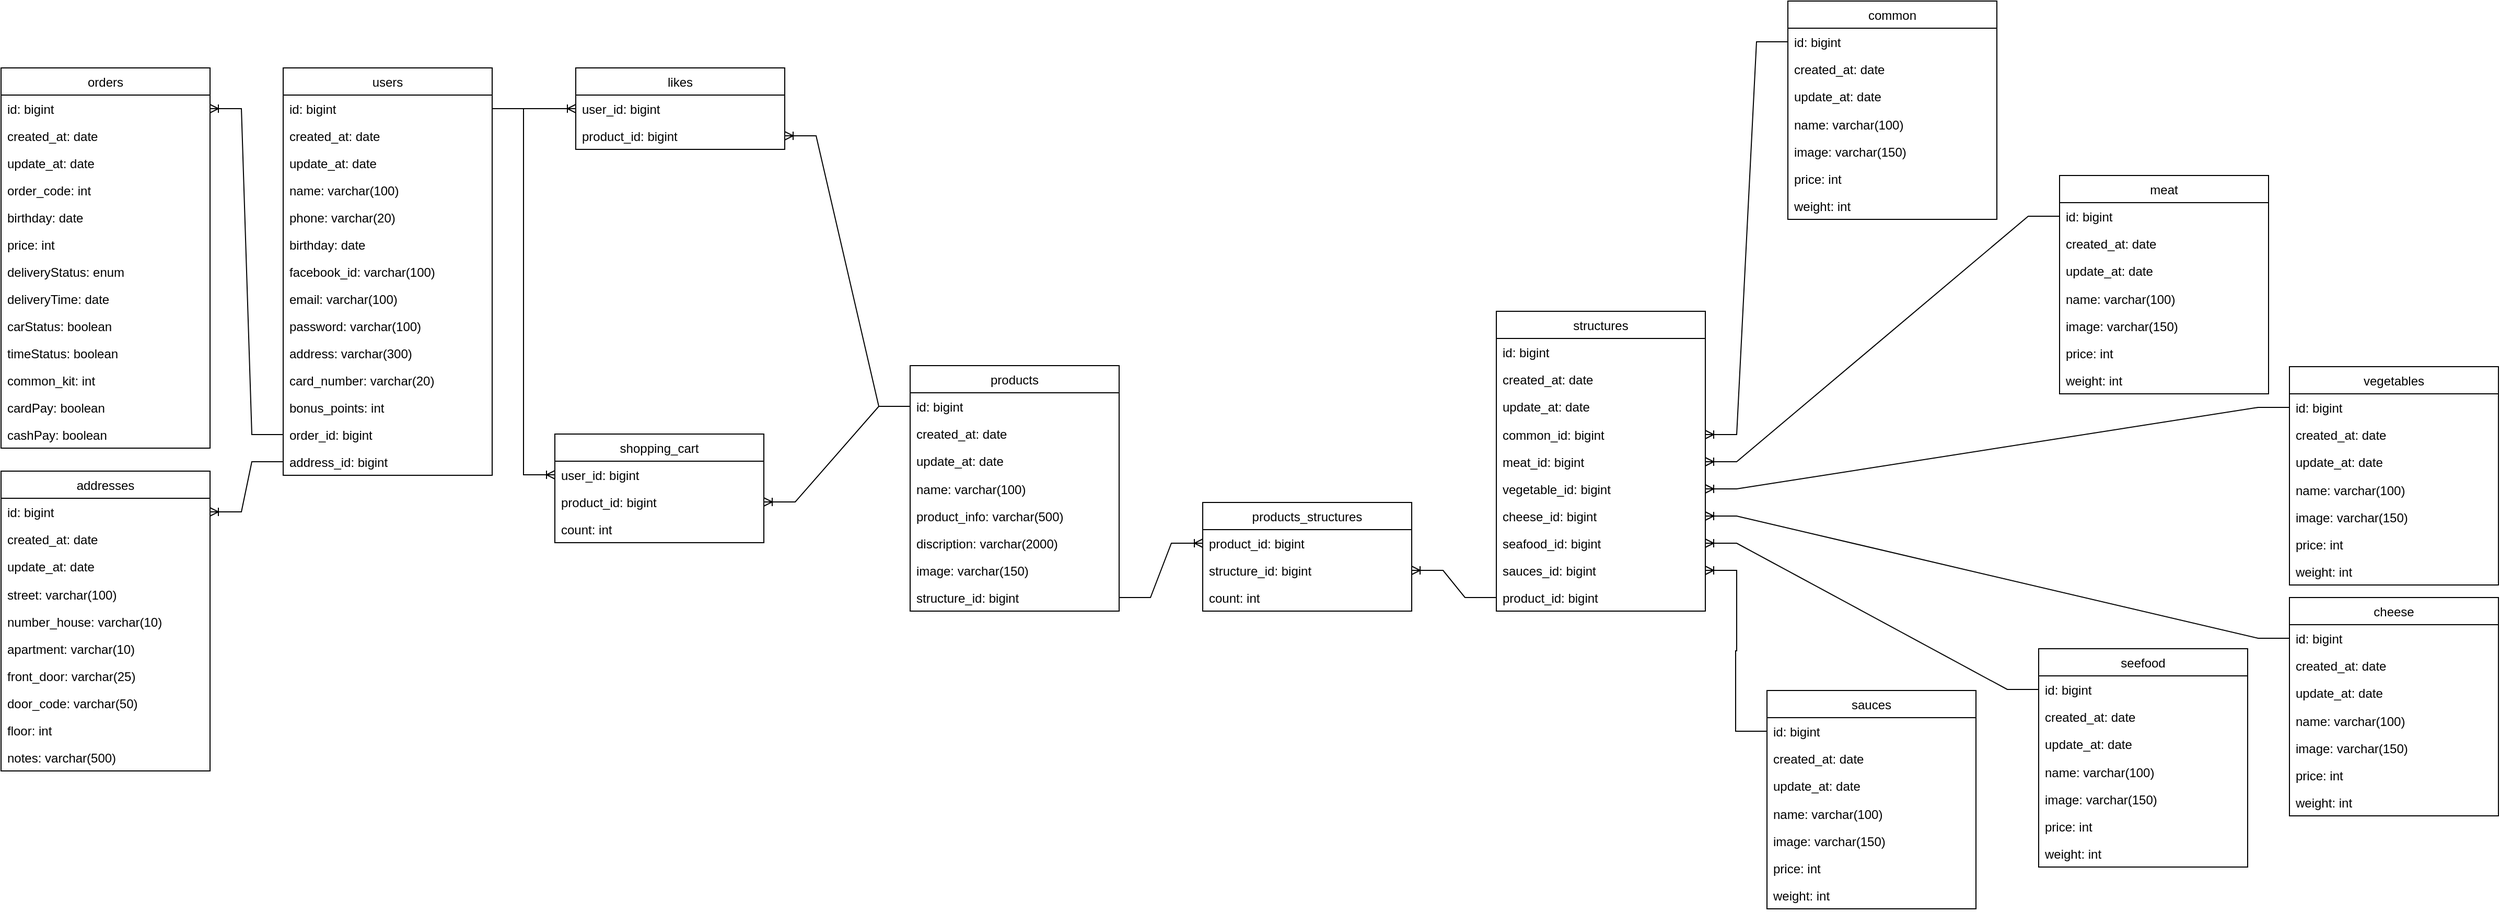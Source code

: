 <mxfile version="21.1.1" type="github">
  <diagram name="Страница 1" id="uBOSSpwB63D3d6_g8Ejs">
    <mxGraphModel dx="2876" dy="2258" grid="1" gridSize="10" guides="1" tooltips="1" connect="1" arrows="1" fold="1" page="1" pageScale="1" pageWidth="827" pageHeight="1169" math="0" shadow="0">
      <root>
        <mxCell id="0" />
        <mxCell id="1" parent="0" />
        <mxCell id="bHJu5GRSBFpT4Akue6Z2-1" value="users" style="swimlane;fontStyle=0;childLayout=stackLayout;horizontal=1;startSize=26;fillColor=none;horizontalStack=0;resizeParent=1;resizeParentMax=0;resizeLast=0;collapsible=1;marginBottom=0;" vertex="1" parent="1">
          <mxGeometry x="-490" y="-1026" width="200" height="390" as="geometry" />
        </mxCell>
        <mxCell id="bHJu5GRSBFpT4Akue6Z2-2" value="id: bigint" style="text;strokeColor=none;fillColor=none;align=left;verticalAlign=top;spacingLeft=4;spacingRight=4;overflow=hidden;rotatable=0;points=[[0,0.5],[1,0.5]];portConstraint=eastwest;" vertex="1" parent="bHJu5GRSBFpT4Akue6Z2-1">
          <mxGeometry y="26" width="200" height="26" as="geometry" />
        </mxCell>
        <mxCell id="bHJu5GRSBFpT4Akue6Z2-3" value="created_at: date" style="text;strokeColor=none;fillColor=none;align=left;verticalAlign=top;spacingLeft=4;spacingRight=4;overflow=hidden;rotatable=0;points=[[0,0.5],[1,0.5]];portConstraint=eastwest;" vertex="1" parent="bHJu5GRSBFpT4Akue6Z2-1">
          <mxGeometry y="52" width="200" height="26" as="geometry" />
        </mxCell>
        <mxCell id="bHJu5GRSBFpT4Akue6Z2-4" value="update_at: date" style="text;strokeColor=none;fillColor=none;align=left;verticalAlign=top;spacingLeft=4;spacingRight=4;overflow=hidden;rotatable=0;points=[[0,0.5],[1,0.5]];portConstraint=eastwest;" vertex="1" parent="bHJu5GRSBFpT4Akue6Z2-1">
          <mxGeometry y="78" width="200" height="26" as="geometry" />
        </mxCell>
        <mxCell id="bHJu5GRSBFpT4Akue6Z2-5" value="name: varchar(100)" style="text;strokeColor=none;fillColor=none;align=left;verticalAlign=top;spacingLeft=4;spacingRight=4;overflow=hidden;rotatable=0;points=[[0,0.5],[1,0.5]];portConstraint=eastwest;" vertex="1" parent="bHJu5GRSBFpT4Akue6Z2-1">
          <mxGeometry y="104" width="200" height="26" as="geometry" />
        </mxCell>
        <mxCell id="bHJu5GRSBFpT4Akue6Z2-14" value="phone: varchar(20)" style="text;strokeColor=none;fillColor=none;align=left;verticalAlign=top;spacingLeft=4;spacingRight=4;overflow=hidden;rotatable=0;points=[[0,0.5],[1,0.5]];portConstraint=eastwest;" vertex="1" parent="bHJu5GRSBFpT4Akue6Z2-1">
          <mxGeometry y="130" width="200" height="26" as="geometry" />
        </mxCell>
        <mxCell id="bHJu5GRSBFpT4Akue6Z2-15" value="birthday: date" style="text;strokeColor=none;fillColor=none;align=left;verticalAlign=top;spacingLeft=4;spacingRight=4;overflow=hidden;rotatable=0;points=[[0,0.5],[1,0.5]];portConstraint=eastwest;" vertex="1" parent="bHJu5GRSBFpT4Akue6Z2-1">
          <mxGeometry y="156" width="200" height="26" as="geometry" />
        </mxCell>
        <mxCell id="bHJu5GRSBFpT4Akue6Z2-7" value="facebook_id: varchar(100)" style="text;strokeColor=none;fillColor=none;align=left;verticalAlign=top;spacingLeft=4;spacingRight=4;overflow=hidden;rotatable=0;points=[[0,0.5],[1,0.5]];portConstraint=eastwest;" vertex="1" parent="bHJu5GRSBFpT4Akue6Z2-1">
          <mxGeometry y="182" width="200" height="26" as="geometry" />
        </mxCell>
        <mxCell id="bHJu5GRSBFpT4Akue6Z2-8" value="email: varchar(100)" style="text;strokeColor=none;fillColor=none;align=left;verticalAlign=top;spacingLeft=4;spacingRight=4;overflow=hidden;rotatable=0;points=[[0,0.5],[1,0.5]];portConstraint=eastwest;" vertex="1" parent="bHJu5GRSBFpT4Akue6Z2-1">
          <mxGeometry y="208" width="200" height="26" as="geometry" />
        </mxCell>
        <mxCell id="bHJu5GRSBFpT4Akue6Z2-10" value="password: varchar(100)" style="text;strokeColor=none;fillColor=none;align=left;verticalAlign=top;spacingLeft=4;spacingRight=4;overflow=hidden;rotatable=0;points=[[0,0.5],[1,0.5]];portConstraint=eastwest;" vertex="1" parent="bHJu5GRSBFpT4Akue6Z2-1">
          <mxGeometry y="234" width="200" height="26" as="geometry" />
        </mxCell>
        <mxCell id="bHJu5GRSBFpT4Akue6Z2-9" value="address: varchar(300)" style="text;strokeColor=none;fillColor=none;align=left;verticalAlign=top;spacingLeft=4;spacingRight=4;overflow=hidden;rotatable=0;points=[[0,0.5],[1,0.5]];portConstraint=eastwest;" vertex="1" parent="bHJu5GRSBFpT4Akue6Z2-1">
          <mxGeometry y="260" width="200" height="26" as="geometry" />
        </mxCell>
        <mxCell id="bHJu5GRSBFpT4Akue6Z2-11" value="card_number: varchar(20)" style="text;strokeColor=none;fillColor=none;align=left;verticalAlign=top;spacingLeft=4;spacingRight=4;overflow=hidden;rotatable=0;points=[[0,0.5],[1,0.5]];portConstraint=eastwest;" vertex="1" parent="bHJu5GRSBFpT4Akue6Z2-1">
          <mxGeometry y="286" width="200" height="26" as="geometry" />
        </mxCell>
        <mxCell id="bHJu5GRSBFpT4Akue6Z2-208" value="bonus_points: int" style="text;strokeColor=none;fillColor=none;align=left;verticalAlign=top;spacingLeft=4;spacingRight=4;overflow=hidden;rotatable=0;points=[[0,0.5],[1,0.5]];portConstraint=eastwest;" vertex="1" parent="bHJu5GRSBFpT4Akue6Z2-1">
          <mxGeometry y="312" width="200" height="26" as="geometry" />
        </mxCell>
        <mxCell id="bHJu5GRSBFpT4Akue6Z2-207" value="order_id: bigint" style="text;strokeColor=none;fillColor=none;align=left;verticalAlign=top;spacingLeft=4;spacingRight=4;overflow=hidden;rotatable=0;points=[[0,0.5],[1,0.5]];portConstraint=eastwest;" vertex="1" parent="bHJu5GRSBFpT4Akue6Z2-1">
          <mxGeometry y="338" width="200" height="26" as="geometry" />
        </mxCell>
        <mxCell id="bHJu5GRSBFpT4Akue6Z2-206" value="address_id: bigint" style="text;strokeColor=none;fillColor=none;align=left;verticalAlign=top;spacingLeft=4;spacingRight=4;overflow=hidden;rotatable=0;points=[[0,0.5],[1,0.5]];portConstraint=eastwest;" vertex="1" parent="bHJu5GRSBFpT4Akue6Z2-1">
          <mxGeometry y="364" width="200" height="26" as="geometry" />
        </mxCell>
        <mxCell id="bHJu5GRSBFpT4Akue6Z2-23" value="addresses" style="swimlane;fontStyle=0;childLayout=stackLayout;horizontal=1;startSize=26;fillColor=none;horizontalStack=0;resizeParent=1;resizeParentMax=0;resizeLast=0;collapsible=1;marginBottom=0;" vertex="1" parent="1">
          <mxGeometry x="-760" y="-640" width="200" height="287" as="geometry" />
        </mxCell>
        <mxCell id="bHJu5GRSBFpT4Akue6Z2-24" value="id: bigint" style="text;strokeColor=none;fillColor=none;align=left;verticalAlign=top;spacingLeft=4;spacingRight=4;overflow=hidden;rotatable=0;points=[[0,0.5],[1,0.5]];portConstraint=eastwest;" vertex="1" parent="bHJu5GRSBFpT4Akue6Z2-23">
          <mxGeometry y="26" width="200" height="26" as="geometry" />
        </mxCell>
        <mxCell id="bHJu5GRSBFpT4Akue6Z2-25" value="created_at: date" style="text;strokeColor=none;fillColor=none;align=left;verticalAlign=top;spacingLeft=4;spacingRight=4;overflow=hidden;rotatable=0;points=[[0,0.5],[1,0.5]];portConstraint=eastwest;" vertex="1" parent="bHJu5GRSBFpT4Akue6Z2-23">
          <mxGeometry y="52" width="200" height="26" as="geometry" />
        </mxCell>
        <mxCell id="bHJu5GRSBFpT4Akue6Z2-26" value="update_at: date" style="text;strokeColor=none;fillColor=none;align=left;verticalAlign=top;spacingLeft=4;spacingRight=4;overflow=hidden;rotatable=0;points=[[0,0.5],[1,0.5]];portConstraint=eastwest;" vertex="1" parent="bHJu5GRSBFpT4Akue6Z2-23">
          <mxGeometry y="78" width="200" height="27" as="geometry" />
        </mxCell>
        <mxCell id="bHJu5GRSBFpT4Akue6Z2-27" value="street: varchar(100)" style="text;strokeColor=none;fillColor=none;align=left;verticalAlign=top;spacingLeft=4;spacingRight=4;overflow=hidden;rotatable=0;points=[[0,0.5],[1,0.5]];portConstraint=eastwest;" vertex="1" parent="bHJu5GRSBFpT4Akue6Z2-23">
          <mxGeometry y="105" width="200" height="26" as="geometry" />
        </mxCell>
        <mxCell id="bHJu5GRSBFpT4Akue6Z2-228" value="number_house: varchar(10)" style="text;strokeColor=none;fillColor=none;align=left;verticalAlign=top;spacingLeft=4;spacingRight=4;overflow=hidden;rotatable=0;points=[[0,0.5],[1,0.5]];portConstraint=eastwest;" vertex="1" parent="bHJu5GRSBFpT4Akue6Z2-23">
          <mxGeometry y="131" width="200" height="26" as="geometry" />
        </mxCell>
        <mxCell id="bHJu5GRSBFpT4Akue6Z2-229" value="apartment: varchar(10)" style="text;strokeColor=none;fillColor=none;align=left;verticalAlign=top;spacingLeft=4;spacingRight=4;overflow=hidden;rotatable=0;points=[[0,0.5],[1,0.5]];portConstraint=eastwest;" vertex="1" parent="bHJu5GRSBFpT4Akue6Z2-23">
          <mxGeometry y="157" width="200" height="26" as="geometry" />
        </mxCell>
        <mxCell id="bHJu5GRSBFpT4Akue6Z2-230" value="front_door: varchar(25)" style="text;strokeColor=none;fillColor=none;align=left;verticalAlign=top;spacingLeft=4;spacingRight=4;overflow=hidden;rotatable=0;points=[[0,0.5],[1,0.5]];portConstraint=eastwest;" vertex="1" parent="bHJu5GRSBFpT4Akue6Z2-23">
          <mxGeometry y="183" width="200" height="26" as="geometry" />
        </mxCell>
        <mxCell id="bHJu5GRSBFpT4Akue6Z2-231" value="door_code: varchar(50)" style="text;strokeColor=none;fillColor=none;align=left;verticalAlign=top;spacingLeft=4;spacingRight=4;overflow=hidden;rotatable=0;points=[[0,0.5],[1,0.5]];portConstraint=eastwest;" vertex="1" parent="bHJu5GRSBFpT4Akue6Z2-23">
          <mxGeometry y="209" width="200" height="26" as="geometry" />
        </mxCell>
        <mxCell id="bHJu5GRSBFpT4Akue6Z2-232" value="floor: int" style="text;strokeColor=none;fillColor=none;align=left;verticalAlign=top;spacingLeft=4;spacingRight=4;overflow=hidden;rotatable=0;points=[[0,0.5],[1,0.5]];portConstraint=eastwest;" vertex="1" parent="bHJu5GRSBFpT4Akue6Z2-23">
          <mxGeometry y="235" width="200" height="26" as="geometry" />
        </mxCell>
        <mxCell id="bHJu5GRSBFpT4Akue6Z2-233" value="notes: varchar(500)" style="text;strokeColor=none;fillColor=none;align=left;verticalAlign=top;spacingLeft=4;spacingRight=4;overflow=hidden;rotatable=0;points=[[0,0.5],[1,0.5]];portConstraint=eastwest;" vertex="1" parent="bHJu5GRSBFpT4Akue6Z2-23">
          <mxGeometry y="261" width="200" height="26" as="geometry" />
        </mxCell>
        <mxCell id="bHJu5GRSBFpT4Akue6Z2-30" value="orders" style="swimlane;fontStyle=0;childLayout=stackLayout;horizontal=1;startSize=26;fillColor=none;horizontalStack=0;resizeParent=1;resizeParentMax=0;resizeLast=0;collapsible=1;marginBottom=0;" vertex="1" parent="1">
          <mxGeometry x="-760" y="-1026" width="200" height="364" as="geometry" />
        </mxCell>
        <mxCell id="bHJu5GRSBFpT4Akue6Z2-31" value="id: bigint" style="text;strokeColor=none;fillColor=none;align=left;verticalAlign=top;spacingLeft=4;spacingRight=4;overflow=hidden;rotatable=0;points=[[0,0.5],[1,0.5]];portConstraint=eastwest;" vertex="1" parent="bHJu5GRSBFpT4Akue6Z2-30">
          <mxGeometry y="26" width="200" height="26" as="geometry" />
        </mxCell>
        <mxCell id="bHJu5GRSBFpT4Akue6Z2-32" value="created_at: date" style="text;strokeColor=none;fillColor=none;align=left;verticalAlign=top;spacingLeft=4;spacingRight=4;overflow=hidden;rotatable=0;points=[[0,0.5],[1,0.5]];portConstraint=eastwest;" vertex="1" parent="bHJu5GRSBFpT4Akue6Z2-30">
          <mxGeometry y="52" width="200" height="26" as="geometry" />
        </mxCell>
        <mxCell id="bHJu5GRSBFpT4Akue6Z2-33" value="update_at: date" style="text;strokeColor=none;fillColor=none;align=left;verticalAlign=top;spacingLeft=4;spacingRight=4;overflow=hidden;rotatable=0;points=[[0,0.5],[1,0.5]];portConstraint=eastwest;" vertex="1" parent="bHJu5GRSBFpT4Akue6Z2-30">
          <mxGeometry y="78" width="200" height="26" as="geometry" />
        </mxCell>
        <mxCell id="bHJu5GRSBFpT4Akue6Z2-210" value="order_code: int" style="text;strokeColor=none;fillColor=none;align=left;verticalAlign=top;spacingLeft=4;spacingRight=4;overflow=hidden;rotatable=0;points=[[0,0.5],[1,0.5]];portConstraint=eastwest;" vertex="1" parent="bHJu5GRSBFpT4Akue6Z2-30">
          <mxGeometry y="104" width="200" height="26" as="geometry" />
        </mxCell>
        <mxCell id="bHJu5GRSBFpT4Akue6Z2-209" value="birthday: date" style="text;strokeColor=none;fillColor=none;align=left;verticalAlign=top;spacingLeft=4;spacingRight=4;overflow=hidden;rotatable=0;points=[[0,0.5],[1,0.5]];portConstraint=eastwest;" vertex="1" parent="bHJu5GRSBFpT4Akue6Z2-30">
          <mxGeometry y="130" width="200" height="26" as="geometry" />
        </mxCell>
        <mxCell id="bHJu5GRSBFpT4Akue6Z2-211" value="price: int" style="text;strokeColor=none;fillColor=none;align=left;verticalAlign=top;spacingLeft=4;spacingRight=4;overflow=hidden;rotatable=0;points=[[0,0.5],[1,0.5]];portConstraint=eastwest;" vertex="1" parent="bHJu5GRSBFpT4Akue6Z2-30">
          <mxGeometry y="156" width="200" height="26" as="geometry" />
        </mxCell>
        <mxCell id="bHJu5GRSBFpT4Akue6Z2-34" value="deliveryStatus: enum" style="text;strokeColor=none;fillColor=none;align=left;verticalAlign=top;spacingLeft=4;spacingRight=4;overflow=hidden;rotatable=0;points=[[0,0.5],[1,0.5]];portConstraint=eastwest;" vertex="1" parent="bHJu5GRSBFpT4Akue6Z2-30">
          <mxGeometry y="182" width="200" height="26" as="geometry" />
        </mxCell>
        <mxCell id="bHJu5GRSBFpT4Akue6Z2-213" value="deliveryTime: date" style="text;strokeColor=none;fillColor=none;align=left;verticalAlign=top;spacingLeft=4;spacingRight=4;overflow=hidden;rotatable=0;points=[[0,0.5],[1,0.5]];portConstraint=eastwest;" vertex="1" parent="bHJu5GRSBFpT4Akue6Z2-30">
          <mxGeometry y="208" width="200" height="26" as="geometry" />
        </mxCell>
        <mxCell id="bHJu5GRSBFpT4Akue6Z2-214" value="carStatus: boolean" style="text;strokeColor=none;fillColor=none;align=left;verticalAlign=top;spacingLeft=4;spacingRight=4;overflow=hidden;rotatable=0;points=[[0,0.5],[1,0.5]];portConstraint=eastwest;" vertex="1" parent="bHJu5GRSBFpT4Akue6Z2-30">
          <mxGeometry y="234" width="200" height="26" as="geometry" />
        </mxCell>
        <mxCell id="bHJu5GRSBFpT4Akue6Z2-215" value="timeStatus: boolean" style="text;strokeColor=none;fillColor=none;align=left;verticalAlign=top;spacingLeft=4;spacingRight=4;overflow=hidden;rotatable=0;points=[[0,0.5],[1,0.5]];portConstraint=eastwest;" vertex="1" parent="bHJu5GRSBFpT4Akue6Z2-30">
          <mxGeometry y="260" width="200" height="26" as="geometry" />
        </mxCell>
        <mxCell id="bHJu5GRSBFpT4Akue6Z2-337" value="common_kit: int" style="text;strokeColor=none;fillColor=none;align=left;verticalAlign=top;spacingLeft=4;spacingRight=4;overflow=hidden;rotatable=0;points=[[0,0.5],[1,0.5]];portConstraint=eastwest;" vertex="1" parent="bHJu5GRSBFpT4Akue6Z2-30">
          <mxGeometry y="286" width="200" height="26" as="geometry" />
        </mxCell>
        <mxCell id="bHJu5GRSBFpT4Akue6Z2-216" value="cardPay: boolean" style="text;strokeColor=none;fillColor=none;align=left;verticalAlign=top;spacingLeft=4;spacingRight=4;overflow=hidden;rotatable=0;points=[[0,0.5],[1,0.5]];portConstraint=eastwest;" vertex="1" parent="bHJu5GRSBFpT4Akue6Z2-30">
          <mxGeometry y="312" width="200" height="26" as="geometry" />
        </mxCell>
        <mxCell id="bHJu5GRSBFpT4Akue6Z2-212" value="cashPay: boolean" style="text;strokeColor=none;fillColor=none;align=left;verticalAlign=top;spacingLeft=4;spacingRight=4;overflow=hidden;rotatable=0;points=[[0,0.5],[1,0.5]];portConstraint=eastwest;" vertex="1" parent="bHJu5GRSBFpT4Akue6Z2-30">
          <mxGeometry y="338" width="200" height="26" as="geometry" />
        </mxCell>
        <mxCell id="bHJu5GRSBFpT4Akue6Z2-193" value="shopping_cart" style="swimlane;fontStyle=0;childLayout=stackLayout;horizontal=1;startSize=26;fillColor=none;horizontalStack=0;resizeParent=1;resizeParentMax=0;resizeLast=0;collapsible=1;marginBottom=0;" vertex="1" parent="1">
          <mxGeometry x="-230" y="-675.5" width="200" height="104" as="geometry" />
        </mxCell>
        <mxCell id="bHJu5GRSBFpT4Akue6Z2-218" value="user_id: bigint" style="text;strokeColor=none;fillColor=none;align=left;verticalAlign=top;spacingLeft=4;spacingRight=4;overflow=hidden;rotatable=0;points=[[0,0.5],[1,0.5]];portConstraint=eastwest;" vertex="1" parent="bHJu5GRSBFpT4Akue6Z2-193">
          <mxGeometry y="26" width="200" height="26" as="geometry" />
        </mxCell>
        <mxCell id="bHJu5GRSBFpT4Akue6Z2-219" value="product_id: bigint" style="text;strokeColor=none;fillColor=none;align=left;verticalAlign=top;spacingLeft=4;spacingRight=4;overflow=hidden;rotatable=0;points=[[0,0.5],[1,0.5]];portConstraint=eastwest;" vertex="1" parent="bHJu5GRSBFpT4Akue6Z2-193">
          <mxGeometry y="52" width="200" height="26" as="geometry" />
        </mxCell>
        <mxCell id="bHJu5GRSBFpT4Akue6Z2-198" value="count: int" style="text;strokeColor=none;fillColor=none;align=left;verticalAlign=top;spacingLeft=4;spacingRight=4;overflow=hidden;rotatable=0;points=[[0,0.5],[1,0.5]];portConstraint=eastwest;" vertex="1" parent="bHJu5GRSBFpT4Akue6Z2-193">
          <mxGeometry y="78" width="200" height="26" as="geometry" />
        </mxCell>
        <mxCell id="bHJu5GRSBFpT4Akue6Z2-220" value="" style="edgeStyle=entityRelationEdgeStyle;fontSize=12;html=1;endArrow=ERoneToMany;rounded=0;entryX=0;entryY=0.5;entryDx=0;entryDy=0;exitX=1;exitY=0.5;exitDx=0;exitDy=0;" edge="1" parent="1" source="bHJu5GRSBFpT4Akue6Z2-2" target="bHJu5GRSBFpT4Akue6Z2-218">
          <mxGeometry width="100" height="100" relative="1" as="geometry">
            <mxPoint x="-490" y="-680" as="sourcePoint" />
            <mxPoint x="-600" y="-523" as="targetPoint" />
          </mxGeometry>
        </mxCell>
        <mxCell id="bHJu5GRSBFpT4Akue6Z2-222" value="" style="edgeStyle=entityRelationEdgeStyle;fontSize=12;html=1;endArrow=ERoneToMany;rounded=0;entryX=1;entryY=0.5;entryDx=0;entryDy=0;exitX=0;exitY=0.5;exitDx=0;exitDy=0;" edge="1" parent="1" source="bHJu5GRSBFpT4Akue6Z2-207" target="bHJu5GRSBFpT4Akue6Z2-31">
          <mxGeometry width="100" height="100" relative="1" as="geometry">
            <mxPoint x="180" y="-547" as="sourcePoint" />
            <mxPoint x="54" y="-634" as="targetPoint" />
          </mxGeometry>
        </mxCell>
        <mxCell id="bHJu5GRSBFpT4Akue6Z2-235" value="" style="edgeStyle=entityRelationEdgeStyle;fontSize=12;html=1;endArrow=ERoneToMany;rounded=0;entryX=1;entryY=0.5;entryDx=0;entryDy=0;exitX=0;exitY=0.5;exitDx=0;exitDy=0;" edge="1" parent="1" source="bHJu5GRSBFpT4Akue6Z2-206" target="bHJu5GRSBFpT4Akue6Z2-24">
          <mxGeometry width="100" height="100" relative="1" as="geometry">
            <mxPoint x="-280" y="-613" as="sourcePoint" />
            <mxPoint x="-160" y="-561" as="targetPoint" />
          </mxGeometry>
        </mxCell>
        <mxCell id="bHJu5GRSBFpT4Akue6Z2-236" value="products" style="swimlane;fontStyle=0;childLayout=stackLayout;horizontal=1;startSize=26;fillColor=none;horizontalStack=0;resizeParent=1;resizeParentMax=0;resizeLast=0;collapsible=1;marginBottom=0;" vertex="1" parent="1">
          <mxGeometry x="110" y="-741" width="200" height="235" as="geometry" />
        </mxCell>
        <mxCell id="bHJu5GRSBFpT4Akue6Z2-237" value="id: bigint" style="text;strokeColor=none;fillColor=none;align=left;verticalAlign=top;spacingLeft=4;spacingRight=4;overflow=hidden;rotatable=0;points=[[0,0.5],[1,0.5]];portConstraint=eastwest;" vertex="1" parent="bHJu5GRSBFpT4Akue6Z2-236">
          <mxGeometry y="26" width="200" height="26" as="geometry" />
        </mxCell>
        <mxCell id="bHJu5GRSBFpT4Akue6Z2-238" value="created_at: date" style="text;strokeColor=none;fillColor=none;align=left;verticalAlign=top;spacingLeft=4;spacingRight=4;overflow=hidden;rotatable=0;points=[[0,0.5],[1,0.5]];portConstraint=eastwest;" vertex="1" parent="bHJu5GRSBFpT4Akue6Z2-236">
          <mxGeometry y="52" width="200" height="26" as="geometry" />
        </mxCell>
        <mxCell id="bHJu5GRSBFpT4Akue6Z2-239" value="update_at: date" style="text;strokeColor=none;fillColor=none;align=left;verticalAlign=top;spacingLeft=4;spacingRight=4;overflow=hidden;rotatable=0;points=[[0,0.5],[1,0.5]];portConstraint=eastwest;" vertex="1" parent="bHJu5GRSBFpT4Akue6Z2-236">
          <mxGeometry y="78" width="200" height="27" as="geometry" />
        </mxCell>
        <mxCell id="bHJu5GRSBFpT4Akue6Z2-240" value="name: varchar(100)" style="text;strokeColor=none;fillColor=none;align=left;verticalAlign=top;spacingLeft=4;spacingRight=4;overflow=hidden;rotatable=0;points=[[0,0.5],[1,0.5]];portConstraint=eastwest;" vertex="1" parent="bHJu5GRSBFpT4Akue6Z2-236">
          <mxGeometry y="105" width="200" height="26" as="geometry" />
        </mxCell>
        <mxCell id="bHJu5GRSBFpT4Akue6Z2-241" value="product_info: varchar(500)" style="text;strokeColor=none;fillColor=none;align=left;verticalAlign=top;spacingLeft=4;spacingRight=4;overflow=hidden;rotatable=0;points=[[0,0.5],[1,0.5]];portConstraint=eastwest;" vertex="1" parent="bHJu5GRSBFpT4Akue6Z2-236">
          <mxGeometry y="131" width="200" height="26" as="geometry" />
        </mxCell>
        <mxCell id="bHJu5GRSBFpT4Akue6Z2-242" value="discription: varchar(2000)" style="text;strokeColor=none;fillColor=none;align=left;verticalAlign=top;spacingLeft=4;spacingRight=4;overflow=hidden;rotatable=0;points=[[0,0.5],[1,0.5]];portConstraint=eastwest;" vertex="1" parent="bHJu5GRSBFpT4Akue6Z2-236">
          <mxGeometry y="157" width="200" height="26" as="geometry" />
        </mxCell>
        <mxCell id="bHJu5GRSBFpT4Akue6Z2-247" value="image: varchar(150)" style="text;strokeColor=none;fillColor=none;align=left;verticalAlign=top;spacingLeft=4;spacingRight=4;overflow=hidden;rotatable=0;points=[[0,0.5],[1,0.5]];portConstraint=eastwest;" vertex="1" parent="bHJu5GRSBFpT4Akue6Z2-236">
          <mxGeometry y="183" width="200" height="26" as="geometry" />
        </mxCell>
        <mxCell id="bHJu5GRSBFpT4Akue6Z2-248" value="structure_id: bigint" style="text;strokeColor=none;fillColor=none;align=left;verticalAlign=top;spacingLeft=4;spacingRight=4;overflow=hidden;rotatable=0;points=[[0,0.5],[1,0.5]];portConstraint=eastwest;" vertex="1" parent="bHJu5GRSBFpT4Akue6Z2-236">
          <mxGeometry y="209" width="200" height="26" as="geometry" />
        </mxCell>
        <mxCell id="bHJu5GRSBFpT4Akue6Z2-249" value="" style="edgeStyle=entityRelationEdgeStyle;fontSize=12;html=1;endArrow=ERoneToMany;rounded=0;entryX=1;entryY=0.5;entryDx=0;entryDy=0;exitX=0;exitY=0.5;exitDx=0;exitDy=0;" edge="1" parent="1" source="bHJu5GRSBFpT4Akue6Z2-237" target="bHJu5GRSBFpT4Akue6Z2-219">
          <mxGeometry width="100" height="100" relative="1" as="geometry">
            <mxPoint x="-280" y="-613" as="sourcePoint" />
            <mxPoint x="-160" y="-561" as="targetPoint" />
          </mxGeometry>
        </mxCell>
        <mxCell id="bHJu5GRSBFpT4Akue6Z2-250" value="structures" style="swimlane;fontStyle=0;childLayout=stackLayout;horizontal=1;startSize=26;fillColor=none;horizontalStack=0;resizeParent=1;resizeParentMax=0;resizeLast=0;collapsible=1;marginBottom=0;" vertex="1" parent="1">
          <mxGeometry x="671" y="-793" width="200" height="287" as="geometry" />
        </mxCell>
        <mxCell id="bHJu5GRSBFpT4Akue6Z2-251" value="id: bigint" style="text;strokeColor=none;fillColor=none;align=left;verticalAlign=top;spacingLeft=4;spacingRight=4;overflow=hidden;rotatable=0;points=[[0,0.5],[1,0.5]];portConstraint=eastwest;" vertex="1" parent="bHJu5GRSBFpT4Akue6Z2-250">
          <mxGeometry y="26" width="200" height="26" as="geometry" />
        </mxCell>
        <mxCell id="bHJu5GRSBFpT4Akue6Z2-252" value="created_at: date" style="text;strokeColor=none;fillColor=none;align=left;verticalAlign=top;spacingLeft=4;spacingRight=4;overflow=hidden;rotatable=0;points=[[0,0.5],[1,0.5]];portConstraint=eastwest;" vertex="1" parent="bHJu5GRSBFpT4Akue6Z2-250">
          <mxGeometry y="52" width="200" height="26" as="geometry" />
        </mxCell>
        <mxCell id="bHJu5GRSBFpT4Akue6Z2-253" value="update_at: date" style="text;strokeColor=none;fillColor=none;align=left;verticalAlign=top;spacingLeft=4;spacingRight=4;overflow=hidden;rotatable=0;points=[[0,0.5],[1,0.5]];portConstraint=eastwest;" vertex="1" parent="bHJu5GRSBFpT4Akue6Z2-250">
          <mxGeometry y="78" width="200" height="27" as="geometry" />
        </mxCell>
        <mxCell id="bHJu5GRSBFpT4Akue6Z2-273" value="common_id: bigint" style="text;strokeColor=none;fillColor=none;align=left;verticalAlign=top;spacingLeft=4;spacingRight=4;overflow=hidden;rotatable=0;points=[[0,0.5],[1,0.5]];portConstraint=eastwest;" vertex="1" parent="bHJu5GRSBFpT4Akue6Z2-250">
          <mxGeometry y="105" width="200" height="26" as="geometry" />
        </mxCell>
        <mxCell id="bHJu5GRSBFpT4Akue6Z2-272" value="meat_id: bigint" style="text;strokeColor=none;fillColor=none;align=left;verticalAlign=top;spacingLeft=4;spacingRight=4;overflow=hidden;rotatable=0;points=[[0,0.5],[1,0.5]];portConstraint=eastwest;" vertex="1" parent="bHJu5GRSBFpT4Akue6Z2-250">
          <mxGeometry y="131" width="200" height="26" as="geometry" />
        </mxCell>
        <mxCell id="bHJu5GRSBFpT4Akue6Z2-271" value="vegetable_id: bigint" style="text;strokeColor=none;fillColor=none;align=left;verticalAlign=top;spacingLeft=4;spacingRight=4;overflow=hidden;rotatable=0;points=[[0,0.5],[1,0.5]];portConstraint=eastwest;" vertex="1" parent="bHJu5GRSBFpT4Akue6Z2-250">
          <mxGeometry y="157" width="200" height="26" as="geometry" />
        </mxCell>
        <mxCell id="bHJu5GRSBFpT4Akue6Z2-268" value="cheese_id: bigint" style="text;strokeColor=none;fillColor=none;align=left;verticalAlign=top;spacingLeft=4;spacingRight=4;overflow=hidden;rotatable=0;points=[[0,0.5],[1,0.5]];portConstraint=eastwest;" vertex="1" parent="bHJu5GRSBFpT4Akue6Z2-250">
          <mxGeometry y="183" width="200" height="26" as="geometry" />
        </mxCell>
        <mxCell id="bHJu5GRSBFpT4Akue6Z2-269" value="seafood_id: bigint" style="text;strokeColor=none;fillColor=none;align=left;verticalAlign=top;spacingLeft=4;spacingRight=4;overflow=hidden;rotatable=0;points=[[0,0.5],[1,0.5]];portConstraint=eastwest;" vertex="1" parent="bHJu5GRSBFpT4Akue6Z2-250">
          <mxGeometry y="209" width="200" height="26" as="geometry" />
        </mxCell>
        <mxCell id="bHJu5GRSBFpT4Akue6Z2-270" value="sauces_id: bigint" style="text;strokeColor=none;fillColor=none;align=left;verticalAlign=top;spacingLeft=4;spacingRight=4;overflow=hidden;rotatable=0;points=[[0,0.5],[1,0.5]];portConstraint=eastwest;" vertex="1" parent="bHJu5GRSBFpT4Akue6Z2-250">
          <mxGeometry y="235" width="200" height="26" as="geometry" />
        </mxCell>
        <mxCell id="bHJu5GRSBFpT4Akue6Z2-258" value="product_id: bigint" style="text;strokeColor=none;fillColor=none;align=left;verticalAlign=top;spacingLeft=4;spacingRight=4;overflow=hidden;rotatable=0;points=[[0,0.5],[1,0.5]];portConstraint=eastwest;" vertex="1" parent="bHJu5GRSBFpT4Akue6Z2-250">
          <mxGeometry y="261" width="200" height="26" as="geometry" />
        </mxCell>
        <mxCell id="bHJu5GRSBFpT4Akue6Z2-259" value="" style="edgeStyle=entityRelationEdgeStyle;fontSize=12;html=1;endArrow=ERoneToMany;rounded=0;entryX=0;entryY=0.5;entryDx=0;entryDy=0;exitX=1;exitY=0.5;exitDx=0;exitDy=0;" edge="1" parent="1" source="bHJu5GRSBFpT4Akue6Z2-248" target="bHJu5GRSBFpT4Akue6Z2-265">
          <mxGeometry width="100" height="100" relative="1" as="geometry">
            <mxPoint x="120" y="-692" as="sourcePoint" />
            <mxPoint x="40" y="-535" as="targetPoint" />
          </mxGeometry>
        </mxCell>
        <mxCell id="bHJu5GRSBFpT4Akue6Z2-260" value="products_structures" style="swimlane;fontStyle=0;childLayout=stackLayout;horizontal=1;startSize=26;fillColor=none;horizontalStack=0;resizeParent=1;resizeParentMax=0;resizeLast=0;collapsible=1;marginBottom=0;" vertex="1" parent="1">
          <mxGeometry x="390" y="-610" width="200" height="104" as="geometry" />
        </mxCell>
        <mxCell id="bHJu5GRSBFpT4Akue6Z2-265" value="product_id: bigint" style="text;strokeColor=none;fillColor=none;align=left;verticalAlign=top;spacingLeft=4;spacingRight=4;overflow=hidden;rotatable=0;points=[[0,0.5],[1,0.5]];portConstraint=eastwest;" vertex="1" parent="bHJu5GRSBFpT4Akue6Z2-260">
          <mxGeometry y="26" width="200" height="26" as="geometry" />
        </mxCell>
        <mxCell id="bHJu5GRSBFpT4Akue6Z2-264" value="structure_id: bigint" style="text;strokeColor=none;fillColor=none;align=left;verticalAlign=top;spacingLeft=4;spacingRight=4;overflow=hidden;rotatable=0;points=[[0,0.5],[1,0.5]];portConstraint=eastwest;" vertex="1" parent="bHJu5GRSBFpT4Akue6Z2-260">
          <mxGeometry y="52" width="200" height="26" as="geometry" />
        </mxCell>
        <mxCell id="bHJu5GRSBFpT4Akue6Z2-267" value="count: int" style="text;strokeColor=none;fillColor=none;align=left;verticalAlign=top;spacingLeft=4;spacingRight=4;overflow=hidden;rotatable=0;points=[[0,0.5],[1,0.5]];portConstraint=eastwest;" vertex="1" parent="bHJu5GRSBFpT4Akue6Z2-260">
          <mxGeometry y="78" width="200" height="26" as="geometry" />
        </mxCell>
        <mxCell id="bHJu5GRSBFpT4Akue6Z2-266" value="" style="edgeStyle=entityRelationEdgeStyle;fontSize=12;html=1;endArrow=ERoneToMany;rounded=0;entryX=1;entryY=0.5;entryDx=0;entryDy=0;exitX=0;exitY=0.5;exitDx=0;exitDy=0;" edge="1" parent="1" source="bHJu5GRSBFpT4Akue6Z2-258" target="bHJu5GRSBFpT4Akue6Z2-264">
          <mxGeometry width="100" height="100" relative="1" as="geometry">
            <mxPoint x="320" y="-509" as="sourcePoint" />
            <mxPoint x="400" y="-535" as="targetPoint" />
          </mxGeometry>
        </mxCell>
        <mxCell id="bHJu5GRSBFpT4Akue6Z2-274" value="common" style="swimlane;fontStyle=0;childLayout=stackLayout;horizontal=1;startSize=26;fillColor=none;horizontalStack=0;resizeParent=1;resizeParentMax=0;resizeLast=0;collapsible=1;marginBottom=0;" vertex="1" parent="1">
          <mxGeometry x="950" y="-1090" width="200" height="209" as="geometry" />
        </mxCell>
        <mxCell id="bHJu5GRSBFpT4Akue6Z2-275" value="id: bigint" style="text;strokeColor=none;fillColor=none;align=left;verticalAlign=top;spacingLeft=4;spacingRight=4;overflow=hidden;rotatable=0;points=[[0,0.5],[1,0.5]];portConstraint=eastwest;" vertex="1" parent="bHJu5GRSBFpT4Akue6Z2-274">
          <mxGeometry y="26" width="200" height="26" as="geometry" />
        </mxCell>
        <mxCell id="bHJu5GRSBFpT4Akue6Z2-276" value="created_at: date" style="text;strokeColor=none;fillColor=none;align=left;verticalAlign=top;spacingLeft=4;spacingRight=4;overflow=hidden;rotatable=0;points=[[0,0.5],[1,0.5]];portConstraint=eastwest;" vertex="1" parent="bHJu5GRSBFpT4Akue6Z2-274">
          <mxGeometry y="52" width="200" height="26" as="geometry" />
        </mxCell>
        <mxCell id="bHJu5GRSBFpT4Akue6Z2-277" value="update_at: date" style="text;strokeColor=none;fillColor=none;align=left;verticalAlign=top;spacingLeft=4;spacingRight=4;overflow=hidden;rotatable=0;points=[[0,0.5],[1,0.5]];portConstraint=eastwest;" vertex="1" parent="bHJu5GRSBFpT4Akue6Z2-274">
          <mxGeometry y="78" width="200" height="27" as="geometry" />
        </mxCell>
        <mxCell id="bHJu5GRSBFpT4Akue6Z2-290" value="name: varchar(100)" style="text;strokeColor=none;fillColor=none;align=left;verticalAlign=top;spacingLeft=4;spacingRight=4;overflow=hidden;rotatable=0;points=[[0,0.5],[1,0.5]];portConstraint=eastwest;" vertex="1" parent="bHJu5GRSBFpT4Akue6Z2-274">
          <mxGeometry y="105" width="200" height="26" as="geometry" />
        </mxCell>
        <mxCell id="bHJu5GRSBFpT4Akue6Z2-285" value="image: varchar(150)" style="text;strokeColor=none;fillColor=none;align=left;verticalAlign=top;spacingLeft=4;spacingRight=4;overflow=hidden;rotatable=0;points=[[0,0.5],[1,0.5]];portConstraint=eastwest;" vertex="1" parent="bHJu5GRSBFpT4Akue6Z2-274">
          <mxGeometry y="131" width="200" height="26" as="geometry" />
        </mxCell>
        <mxCell id="bHJu5GRSBFpT4Akue6Z2-288" value="price: int" style="text;strokeColor=none;fillColor=none;align=left;verticalAlign=top;spacingLeft=4;spacingRight=4;overflow=hidden;rotatable=0;points=[[0,0.5],[1,0.5]];portConstraint=eastwest;" vertex="1" parent="bHJu5GRSBFpT4Akue6Z2-274">
          <mxGeometry y="157" width="200" height="26" as="geometry" />
        </mxCell>
        <mxCell id="bHJu5GRSBFpT4Akue6Z2-289" value="weight: int" style="text;strokeColor=none;fillColor=none;align=left;verticalAlign=top;spacingLeft=4;spacingRight=4;overflow=hidden;rotatable=0;points=[[0,0.5],[1,0.5]];portConstraint=eastwest;" vertex="1" parent="bHJu5GRSBFpT4Akue6Z2-274">
          <mxGeometry y="183" width="200" height="26" as="geometry" />
        </mxCell>
        <mxCell id="bHJu5GRSBFpT4Akue6Z2-291" value="" style="edgeStyle=entityRelationEdgeStyle;fontSize=12;html=1;endArrow=ERoneToMany;rounded=0;entryX=1;entryY=0.5;entryDx=0;entryDy=0;exitX=0;exitY=0.5;exitDx=0;exitDy=0;" edge="1" parent="1" source="bHJu5GRSBFpT4Akue6Z2-275" target="bHJu5GRSBFpT4Akue6Z2-273">
          <mxGeometry width="100" height="100" relative="1" as="geometry">
            <mxPoint x="681" y="-509" as="sourcePoint" />
            <mxPoint x="600" y="-535" as="targetPoint" />
          </mxGeometry>
        </mxCell>
        <mxCell id="bHJu5GRSBFpT4Akue6Z2-292" value="meat" style="swimlane;fontStyle=0;childLayout=stackLayout;horizontal=1;startSize=26;fillColor=none;horizontalStack=0;resizeParent=1;resizeParentMax=0;resizeLast=0;collapsible=1;marginBottom=0;" vertex="1" parent="1">
          <mxGeometry x="1210" y="-923" width="200" height="209" as="geometry" />
        </mxCell>
        <mxCell id="bHJu5GRSBFpT4Akue6Z2-293" value="id: bigint" style="text;strokeColor=none;fillColor=none;align=left;verticalAlign=top;spacingLeft=4;spacingRight=4;overflow=hidden;rotatable=0;points=[[0,0.5],[1,0.5]];portConstraint=eastwest;" vertex="1" parent="bHJu5GRSBFpT4Akue6Z2-292">
          <mxGeometry y="26" width="200" height="26" as="geometry" />
        </mxCell>
        <mxCell id="bHJu5GRSBFpT4Akue6Z2-294" value="created_at: date" style="text;strokeColor=none;fillColor=none;align=left;verticalAlign=top;spacingLeft=4;spacingRight=4;overflow=hidden;rotatable=0;points=[[0,0.5],[1,0.5]];portConstraint=eastwest;" vertex="1" parent="bHJu5GRSBFpT4Akue6Z2-292">
          <mxGeometry y="52" width="200" height="26" as="geometry" />
        </mxCell>
        <mxCell id="bHJu5GRSBFpT4Akue6Z2-295" value="update_at: date" style="text;strokeColor=none;fillColor=none;align=left;verticalAlign=top;spacingLeft=4;spacingRight=4;overflow=hidden;rotatable=0;points=[[0,0.5],[1,0.5]];portConstraint=eastwest;" vertex="1" parent="bHJu5GRSBFpT4Akue6Z2-292">
          <mxGeometry y="78" width="200" height="27" as="geometry" />
        </mxCell>
        <mxCell id="bHJu5GRSBFpT4Akue6Z2-296" value="name: varchar(100)" style="text;strokeColor=none;fillColor=none;align=left;verticalAlign=top;spacingLeft=4;spacingRight=4;overflow=hidden;rotatable=0;points=[[0,0.5],[1,0.5]];portConstraint=eastwest;" vertex="1" parent="bHJu5GRSBFpT4Akue6Z2-292">
          <mxGeometry y="105" width="200" height="26" as="geometry" />
        </mxCell>
        <mxCell id="bHJu5GRSBFpT4Akue6Z2-297" value="image: varchar(150)" style="text;strokeColor=none;fillColor=none;align=left;verticalAlign=top;spacingLeft=4;spacingRight=4;overflow=hidden;rotatable=0;points=[[0,0.5],[1,0.5]];portConstraint=eastwest;" vertex="1" parent="bHJu5GRSBFpT4Akue6Z2-292">
          <mxGeometry y="131" width="200" height="26" as="geometry" />
        </mxCell>
        <mxCell id="bHJu5GRSBFpT4Akue6Z2-298" value="price: int" style="text;strokeColor=none;fillColor=none;align=left;verticalAlign=top;spacingLeft=4;spacingRight=4;overflow=hidden;rotatable=0;points=[[0,0.5],[1,0.5]];portConstraint=eastwest;" vertex="1" parent="bHJu5GRSBFpT4Akue6Z2-292">
          <mxGeometry y="157" width="200" height="26" as="geometry" />
        </mxCell>
        <mxCell id="bHJu5GRSBFpT4Akue6Z2-299" value="weight: int" style="text;strokeColor=none;fillColor=none;align=left;verticalAlign=top;spacingLeft=4;spacingRight=4;overflow=hidden;rotatable=0;points=[[0,0.5],[1,0.5]];portConstraint=eastwest;" vertex="1" parent="bHJu5GRSBFpT4Akue6Z2-292">
          <mxGeometry y="183" width="200" height="26" as="geometry" />
        </mxCell>
        <mxCell id="bHJu5GRSBFpT4Akue6Z2-300" value="vegetables" style="swimlane;fontStyle=0;childLayout=stackLayout;horizontal=1;startSize=26;fillColor=none;horizontalStack=0;resizeParent=1;resizeParentMax=0;resizeLast=0;collapsible=1;marginBottom=0;" vertex="1" parent="1">
          <mxGeometry x="1430" y="-740" width="200" height="209" as="geometry" />
        </mxCell>
        <mxCell id="bHJu5GRSBFpT4Akue6Z2-301" value="id: bigint" style="text;strokeColor=none;fillColor=none;align=left;verticalAlign=top;spacingLeft=4;spacingRight=4;overflow=hidden;rotatable=0;points=[[0,0.5],[1,0.5]];portConstraint=eastwest;" vertex="1" parent="bHJu5GRSBFpT4Akue6Z2-300">
          <mxGeometry y="26" width="200" height="26" as="geometry" />
        </mxCell>
        <mxCell id="bHJu5GRSBFpT4Akue6Z2-302" value="created_at: date" style="text;strokeColor=none;fillColor=none;align=left;verticalAlign=top;spacingLeft=4;spacingRight=4;overflow=hidden;rotatable=0;points=[[0,0.5],[1,0.5]];portConstraint=eastwest;" vertex="1" parent="bHJu5GRSBFpT4Akue6Z2-300">
          <mxGeometry y="52" width="200" height="26" as="geometry" />
        </mxCell>
        <mxCell id="bHJu5GRSBFpT4Akue6Z2-303" value="update_at: date" style="text;strokeColor=none;fillColor=none;align=left;verticalAlign=top;spacingLeft=4;spacingRight=4;overflow=hidden;rotatable=0;points=[[0,0.5],[1,0.5]];portConstraint=eastwest;" vertex="1" parent="bHJu5GRSBFpT4Akue6Z2-300">
          <mxGeometry y="78" width="200" height="27" as="geometry" />
        </mxCell>
        <mxCell id="bHJu5GRSBFpT4Akue6Z2-304" value="name: varchar(100)" style="text;strokeColor=none;fillColor=none;align=left;verticalAlign=top;spacingLeft=4;spacingRight=4;overflow=hidden;rotatable=0;points=[[0,0.5],[1,0.5]];portConstraint=eastwest;" vertex="1" parent="bHJu5GRSBFpT4Akue6Z2-300">
          <mxGeometry y="105" width="200" height="26" as="geometry" />
        </mxCell>
        <mxCell id="bHJu5GRSBFpT4Akue6Z2-305" value="image: varchar(150)" style="text;strokeColor=none;fillColor=none;align=left;verticalAlign=top;spacingLeft=4;spacingRight=4;overflow=hidden;rotatable=0;points=[[0,0.5],[1,0.5]];portConstraint=eastwest;" vertex="1" parent="bHJu5GRSBFpT4Akue6Z2-300">
          <mxGeometry y="131" width="200" height="26" as="geometry" />
        </mxCell>
        <mxCell id="bHJu5GRSBFpT4Akue6Z2-306" value="price: int" style="text;strokeColor=none;fillColor=none;align=left;verticalAlign=top;spacingLeft=4;spacingRight=4;overflow=hidden;rotatable=0;points=[[0,0.5],[1,0.5]];portConstraint=eastwest;" vertex="1" parent="bHJu5GRSBFpT4Akue6Z2-300">
          <mxGeometry y="157" width="200" height="26" as="geometry" />
        </mxCell>
        <mxCell id="bHJu5GRSBFpT4Akue6Z2-307" value="weight: int" style="text;strokeColor=none;fillColor=none;align=left;verticalAlign=top;spacingLeft=4;spacingRight=4;overflow=hidden;rotatable=0;points=[[0,0.5],[1,0.5]];portConstraint=eastwest;" vertex="1" parent="bHJu5GRSBFpT4Akue6Z2-300">
          <mxGeometry y="183" width="200" height="26" as="geometry" />
        </mxCell>
        <mxCell id="bHJu5GRSBFpT4Akue6Z2-308" value="" style="edgeStyle=entityRelationEdgeStyle;fontSize=12;html=1;endArrow=ERoneToMany;rounded=0;entryX=1;entryY=0.5;entryDx=0;entryDy=0;exitX=0;exitY=0.5;exitDx=0;exitDy=0;" edge="1" parent="1" source="bHJu5GRSBFpT4Akue6Z2-293" target="bHJu5GRSBFpT4Akue6Z2-272">
          <mxGeometry width="100" height="100" relative="1" as="geometry">
            <mxPoint x="960" y="-1041" as="sourcePoint" />
            <mxPoint x="881" y="-665" as="targetPoint" />
          </mxGeometry>
        </mxCell>
        <mxCell id="bHJu5GRSBFpT4Akue6Z2-309" value="" style="edgeStyle=entityRelationEdgeStyle;fontSize=12;html=1;endArrow=ERoneToMany;rounded=0;entryX=1;entryY=0.5;entryDx=0;entryDy=0;exitX=0;exitY=0.5;exitDx=0;exitDy=0;" edge="1" parent="1" source="bHJu5GRSBFpT4Akue6Z2-301" target="bHJu5GRSBFpT4Akue6Z2-271">
          <mxGeometry width="100" height="100" relative="1" as="geometry">
            <mxPoint x="1240" y="-835" as="sourcePoint" />
            <mxPoint x="881" y="-639" as="targetPoint" />
          </mxGeometry>
        </mxCell>
        <mxCell id="bHJu5GRSBFpT4Akue6Z2-310" value="cheese" style="swimlane;fontStyle=0;childLayout=stackLayout;horizontal=1;startSize=26;fillColor=none;horizontalStack=0;resizeParent=1;resizeParentMax=0;resizeLast=0;collapsible=1;marginBottom=0;" vertex="1" parent="1">
          <mxGeometry x="1430" y="-519" width="200" height="209" as="geometry" />
        </mxCell>
        <mxCell id="bHJu5GRSBFpT4Akue6Z2-311" value="id: bigint" style="text;strokeColor=none;fillColor=none;align=left;verticalAlign=top;spacingLeft=4;spacingRight=4;overflow=hidden;rotatable=0;points=[[0,0.5],[1,0.5]];portConstraint=eastwest;" vertex="1" parent="bHJu5GRSBFpT4Akue6Z2-310">
          <mxGeometry y="26" width="200" height="26" as="geometry" />
        </mxCell>
        <mxCell id="bHJu5GRSBFpT4Akue6Z2-312" value="created_at: date" style="text;strokeColor=none;fillColor=none;align=left;verticalAlign=top;spacingLeft=4;spacingRight=4;overflow=hidden;rotatable=0;points=[[0,0.5],[1,0.5]];portConstraint=eastwest;" vertex="1" parent="bHJu5GRSBFpT4Akue6Z2-310">
          <mxGeometry y="52" width="200" height="26" as="geometry" />
        </mxCell>
        <mxCell id="bHJu5GRSBFpT4Akue6Z2-313" value="update_at: date" style="text;strokeColor=none;fillColor=none;align=left;verticalAlign=top;spacingLeft=4;spacingRight=4;overflow=hidden;rotatable=0;points=[[0,0.5],[1,0.5]];portConstraint=eastwest;" vertex="1" parent="bHJu5GRSBFpT4Akue6Z2-310">
          <mxGeometry y="78" width="200" height="27" as="geometry" />
        </mxCell>
        <mxCell id="bHJu5GRSBFpT4Akue6Z2-314" value="name: varchar(100)" style="text;strokeColor=none;fillColor=none;align=left;verticalAlign=top;spacingLeft=4;spacingRight=4;overflow=hidden;rotatable=0;points=[[0,0.5],[1,0.5]];portConstraint=eastwest;" vertex="1" parent="bHJu5GRSBFpT4Akue6Z2-310">
          <mxGeometry y="105" width="200" height="26" as="geometry" />
        </mxCell>
        <mxCell id="bHJu5GRSBFpT4Akue6Z2-315" value="image: varchar(150)" style="text;strokeColor=none;fillColor=none;align=left;verticalAlign=top;spacingLeft=4;spacingRight=4;overflow=hidden;rotatable=0;points=[[0,0.5],[1,0.5]];portConstraint=eastwest;" vertex="1" parent="bHJu5GRSBFpT4Akue6Z2-310">
          <mxGeometry y="131" width="200" height="26" as="geometry" />
        </mxCell>
        <mxCell id="bHJu5GRSBFpT4Akue6Z2-316" value="price: int" style="text;strokeColor=none;fillColor=none;align=left;verticalAlign=top;spacingLeft=4;spacingRight=4;overflow=hidden;rotatable=0;points=[[0,0.5],[1,0.5]];portConstraint=eastwest;" vertex="1" parent="bHJu5GRSBFpT4Akue6Z2-310">
          <mxGeometry y="157" width="200" height="26" as="geometry" />
        </mxCell>
        <mxCell id="bHJu5GRSBFpT4Akue6Z2-317" value="weight: int" style="text;strokeColor=none;fillColor=none;align=left;verticalAlign=top;spacingLeft=4;spacingRight=4;overflow=hidden;rotatable=0;points=[[0,0.5],[1,0.5]];portConstraint=eastwest;" vertex="1" parent="bHJu5GRSBFpT4Akue6Z2-310">
          <mxGeometry y="183" width="200" height="26" as="geometry" />
        </mxCell>
        <mxCell id="bHJu5GRSBFpT4Akue6Z2-318" value="" style="edgeStyle=entityRelationEdgeStyle;fontSize=12;html=1;endArrow=ERoneToMany;rounded=0;entryX=1;entryY=0.5;entryDx=0;entryDy=0;exitX=0;exitY=0.5;exitDx=0;exitDy=0;" edge="1" parent="1" source="bHJu5GRSBFpT4Akue6Z2-311" target="bHJu5GRSBFpT4Akue6Z2-268">
          <mxGeometry width="100" height="100" relative="1" as="geometry">
            <mxPoint x="1440" y="-691" as="sourcePoint" />
            <mxPoint x="881" y="-613" as="targetPoint" />
          </mxGeometry>
        </mxCell>
        <mxCell id="bHJu5GRSBFpT4Akue6Z2-319" value="sauces" style="swimlane;fontStyle=0;childLayout=stackLayout;horizontal=1;startSize=26;fillColor=none;horizontalStack=0;resizeParent=1;resizeParentMax=0;resizeLast=0;collapsible=1;marginBottom=0;" vertex="1" parent="1">
          <mxGeometry x="930" y="-430" width="200" height="209" as="geometry" />
        </mxCell>
        <mxCell id="bHJu5GRSBFpT4Akue6Z2-320" value="id: bigint" style="text;strokeColor=none;fillColor=none;align=left;verticalAlign=top;spacingLeft=4;spacingRight=4;overflow=hidden;rotatable=0;points=[[0,0.5],[1,0.5]];portConstraint=eastwest;" vertex="1" parent="bHJu5GRSBFpT4Akue6Z2-319">
          <mxGeometry y="26" width="200" height="26" as="geometry" />
        </mxCell>
        <mxCell id="bHJu5GRSBFpT4Akue6Z2-321" value="created_at: date" style="text;strokeColor=none;fillColor=none;align=left;verticalAlign=top;spacingLeft=4;spacingRight=4;overflow=hidden;rotatable=0;points=[[0,0.5],[1,0.5]];portConstraint=eastwest;" vertex="1" parent="bHJu5GRSBFpT4Akue6Z2-319">
          <mxGeometry y="52" width="200" height="26" as="geometry" />
        </mxCell>
        <mxCell id="bHJu5GRSBFpT4Akue6Z2-322" value="update_at: date" style="text;strokeColor=none;fillColor=none;align=left;verticalAlign=top;spacingLeft=4;spacingRight=4;overflow=hidden;rotatable=0;points=[[0,0.5],[1,0.5]];portConstraint=eastwest;" vertex="1" parent="bHJu5GRSBFpT4Akue6Z2-319">
          <mxGeometry y="78" width="200" height="27" as="geometry" />
        </mxCell>
        <mxCell id="bHJu5GRSBFpT4Akue6Z2-323" value="name: varchar(100)" style="text;strokeColor=none;fillColor=none;align=left;verticalAlign=top;spacingLeft=4;spacingRight=4;overflow=hidden;rotatable=0;points=[[0,0.5],[1,0.5]];portConstraint=eastwest;" vertex="1" parent="bHJu5GRSBFpT4Akue6Z2-319">
          <mxGeometry y="105" width="200" height="26" as="geometry" />
        </mxCell>
        <mxCell id="bHJu5GRSBFpT4Akue6Z2-324" value="image: varchar(150)" style="text;strokeColor=none;fillColor=none;align=left;verticalAlign=top;spacingLeft=4;spacingRight=4;overflow=hidden;rotatable=0;points=[[0,0.5],[1,0.5]];portConstraint=eastwest;" vertex="1" parent="bHJu5GRSBFpT4Akue6Z2-319">
          <mxGeometry y="131" width="200" height="26" as="geometry" />
        </mxCell>
        <mxCell id="bHJu5GRSBFpT4Akue6Z2-325" value="price: int" style="text;strokeColor=none;fillColor=none;align=left;verticalAlign=top;spacingLeft=4;spacingRight=4;overflow=hidden;rotatable=0;points=[[0,0.5],[1,0.5]];portConstraint=eastwest;" vertex="1" parent="bHJu5GRSBFpT4Akue6Z2-319">
          <mxGeometry y="157" width="200" height="26" as="geometry" />
        </mxCell>
        <mxCell id="bHJu5GRSBFpT4Akue6Z2-326" value="weight: int" style="text;strokeColor=none;fillColor=none;align=left;verticalAlign=top;spacingLeft=4;spacingRight=4;overflow=hidden;rotatable=0;points=[[0,0.5],[1,0.5]];portConstraint=eastwest;" vertex="1" parent="bHJu5GRSBFpT4Akue6Z2-319">
          <mxGeometry y="183" width="200" height="26" as="geometry" />
        </mxCell>
        <mxCell id="bHJu5GRSBFpT4Akue6Z2-327" value="seefood" style="swimlane;fontStyle=0;childLayout=stackLayout;horizontal=1;startSize=26;fillColor=none;horizontalStack=0;resizeParent=1;resizeParentMax=0;resizeLast=0;collapsible=1;marginBottom=0;" vertex="1" parent="1">
          <mxGeometry x="1190" y="-470" width="200" height="209" as="geometry" />
        </mxCell>
        <mxCell id="bHJu5GRSBFpT4Akue6Z2-328" value="id: bigint" style="text;strokeColor=none;fillColor=none;align=left;verticalAlign=top;spacingLeft=4;spacingRight=4;overflow=hidden;rotatable=0;points=[[0,0.5],[1,0.5]];portConstraint=eastwest;" vertex="1" parent="bHJu5GRSBFpT4Akue6Z2-327">
          <mxGeometry y="26" width="200" height="26" as="geometry" />
        </mxCell>
        <mxCell id="bHJu5GRSBFpT4Akue6Z2-329" value="created_at: date" style="text;strokeColor=none;fillColor=none;align=left;verticalAlign=top;spacingLeft=4;spacingRight=4;overflow=hidden;rotatable=0;points=[[0,0.5],[1,0.5]];portConstraint=eastwest;" vertex="1" parent="bHJu5GRSBFpT4Akue6Z2-327">
          <mxGeometry y="52" width="200" height="26" as="geometry" />
        </mxCell>
        <mxCell id="bHJu5GRSBFpT4Akue6Z2-330" value="update_at: date" style="text;strokeColor=none;fillColor=none;align=left;verticalAlign=top;spacingLeft=4;spacingRight=4;overflow=hidden;rotatable=0;points=[[0,0.5],[1,0.5]];portConstraint=eastwest;" vertex="1" parent="bHJu5GRSBFpT4Akue6Z2-327">
          <mxGeometry y="78" width="200" height="27" as="geometry" />
        </mxCell>
        <mxCell id="bHJu5GRSBFpT4Akue6Z2-331" value="name: varchar(100)" style="text;strokeColor=none;fillColor=none;align=left;verticalAlign=top;spacingLeft=4;spacingRight=4;overflow=hidden;rotatable=0;points=[[0,0.5],[1,0.5]];portConstraint=eastwest;" vertex="1" parent="bHJu5GRSBFpT4Akue6Z2-327">
          <mxGeometry y="105" width="200" height="26" as="geometry" />
        </mxCell>
        <mxCell id="bHJu5GRSBFpT4Akue6Z2-332" value="image: varchar(150)" style="text;strokeColor=none;fillColor=none;align=left;verticalAlign=top;spacingLeft=4;spacingRight=4;overflow=hidden;rotatable=0;points=[[0,0.5],[1,0.5]];portConstraint=eastwest;" vertex="1" parent="bHJu5GRSBFpT4Akue6Z2-327">
          <mxGeometry y="131" width="200" height="26" as="geometry" />
        </mxCell>
        <mxCell id="bHJu5GRSBFpT4Akue6Z2-333" value="price: int" style="text;strokeColor=none;fillColor=none;align=left;verticalAlign=top;spacingLeft=4;spacingRight=4;overflow=hidden;rotatable=0;points=[[0,0.5],[1,0.5]];portConstraint=eastwest;" vertex="1" parent="bHJu5GRSBFpT4Akue6Z2-327">
          <mxGeometry y="157" width="200" height="26" as="geometry" />
        </mxCell>
        <mxCell id="bHJu5GRSBFpT4Akue6Z2-334" value="weight: int" style="text;strokeColor=none;fillColor=none;align=left;verticalAlign=top;spacingLeft=4;spacingRight=4;overflow=hidden;rotatable=0;points=[[0,0.5],[1,0.5]];portConstraint=eastwest;" vertex="1" parent="bHJu5GRSBFpT4Akue6Z2-327">
          <mxGeometry y="183" width="200" height="26" as="geometry" />
        </mxCell>
        <mxCell id="bHJu5GRSBFpT4Akue6Z2-335" value="" style="edgeStyle=entityRelationEdgeStyle;fontSize=12;html=1;endArrow=ERoneToMany;rounded=0;entryX=1;entryY=0.5;entryDx=0;entryDy=0;exitX=0;exitY=0.5;exitDx=0;exitDy=0;" edge="1" parent="1" source="bHJu5GRSBFpT4Akue6Z2-328" target="bHJu5GRSBFpT4Akue6Z2-269">
          <mxGeometry width="100" height="100" relative="1" as="geometry">
            <mxPoint x="1440" y="-470" as="sourcePoint" />
            <mxPoint x="881" y="-587" as="targetPoint" />
          </mxGeometry>
        </mxCell>
        <mxCell id="bHJu5GRSBFpT4Akue6Z2-336" value="" style="edgeStyle=entityRelationEdgeStyle;fontSize=12;html=1;endArrow=ERoneToMany;rounded=0;entryX=1;entryY=0.5;entryDx=0;entryDy=0;exitX=0;exitY=0.5;exitDx=0;exitDy=0;" edge="1" parent="1" source="bHJu5GRSBFpT4Akue6Z2-320" target="bHJu5GRSBFpT4Akue6Z2-270">
          <mxGeometry width="100" height="100" relative="1" as="geometry">
            <mxPoint x="1230" y="-421" as="sourcePoint" />
            <mxPoint x="881" y="-561" as="targetPoint" />
          </mxGeometry>
        </mxCell>
        <mxCell id="bHJu5GRSBFpT4Akue6Z2-338" value="" style="edgeStyle=entityRelationEdgeStyle;fontSize=12;html=1;endArrow=ERoneToMany;rounded=0;exitX=0;exitY=0.5;exitDx=0;exitDy=0;entryX=1;entryY=0.5;entryDx=0;entryDy=0;" edge="1" parent="1" source="bHJu5GRSBFpT4Akue6Z2-237" target="bHJu5GRSBFpT4Akue6Z2-341">
          <mxGeometry width="100" height="100" relative="1" as="geometry">
            <mxPoint x="120" y="-692" as="sourcePoint" />
            <mxPoint x="20" y="-760" as="targetPoint" />
          </mxGeometry>
        </mxCell>
        <mxCell id="bHJu5GRSBFpT4Akue6Z2-339" value="likes" style="swimlane;fontStyle=0;childLayout=stackLayout;horizontal=1;startSize=26;fillColor=none;horizontalStack=0;resizeParent=1;resizeParentMax=0;resizeLast=0;collapsible=1;marginBottom=0;" vertex="1" parent="1">
          <mxGeometry x="-210" y="-1026" width="200" height="78" as="geometry" />
        </mxCell>
        <mxCell id="bHJu5GRSBFpT4Akue6Z2-340" value="user_id: bigint" style="text;strokeColor=none;fillColor=none;align=left;verticalAlign=top;spacingLeft=4;spacingRight=4;overflow=hidden;rotatable=0;points=[[0,0.5],[1,0.5]];portConstraint=eastwest;" vertex="1" parent="bHJu5GRSBFpT4Akue6Z2-339">
          <mxGeometry y="26" width="200" height="26" as="geometry" />
        </mxCell>
        <mxCell id="bHJu5GRSBFpT4Akue6Z2-341" value="product_id: bigint" style="text;strokeColor=none;fillColor=none;align=left;verticalAlign=top;spacingLeft=4;spacingRight=4;overflow=hidden;rotatable=0;points=[[0,0.5],[1,0.5]];portConstraint=eastwest;" vertex="1" parent="bHJu5GRSBFpT4Akue6Z2-339">
          <mxGeometry y="52" width="200" height="26" as="geometry" />
        </mxCell>
        <mxCell id="bHJu5GRSBFpT4Akue6Z2-343" value="" style="edgeStyle=entityRelationEdgeStyle;fontSize=12;html=1;endArrow=ERoneToMany;rounded=0;entryX=0;entryY=0.5;entryDx=0;entryDy=0;exitX=1;exitY=0.5;exitDx=0;exitDy=0;" edge="1" parent="1" source="bHJu5GRSBFpT4Akue6Z2-2" target="bHJu5GRSBFpT4Akue6Z2-340">
          <mxGeometry width="100" height="100" relative="1" as="geometry">
            <mxPoint x="-280" y="-613" as="sourcePoint" />
            <mxPoint x="-160" y="-561" as="targetPoint" />
          </mxGeometry>
        </mxCell>
      </root>
    </mxGraphModel>
  </diagram>
</mxfile>
